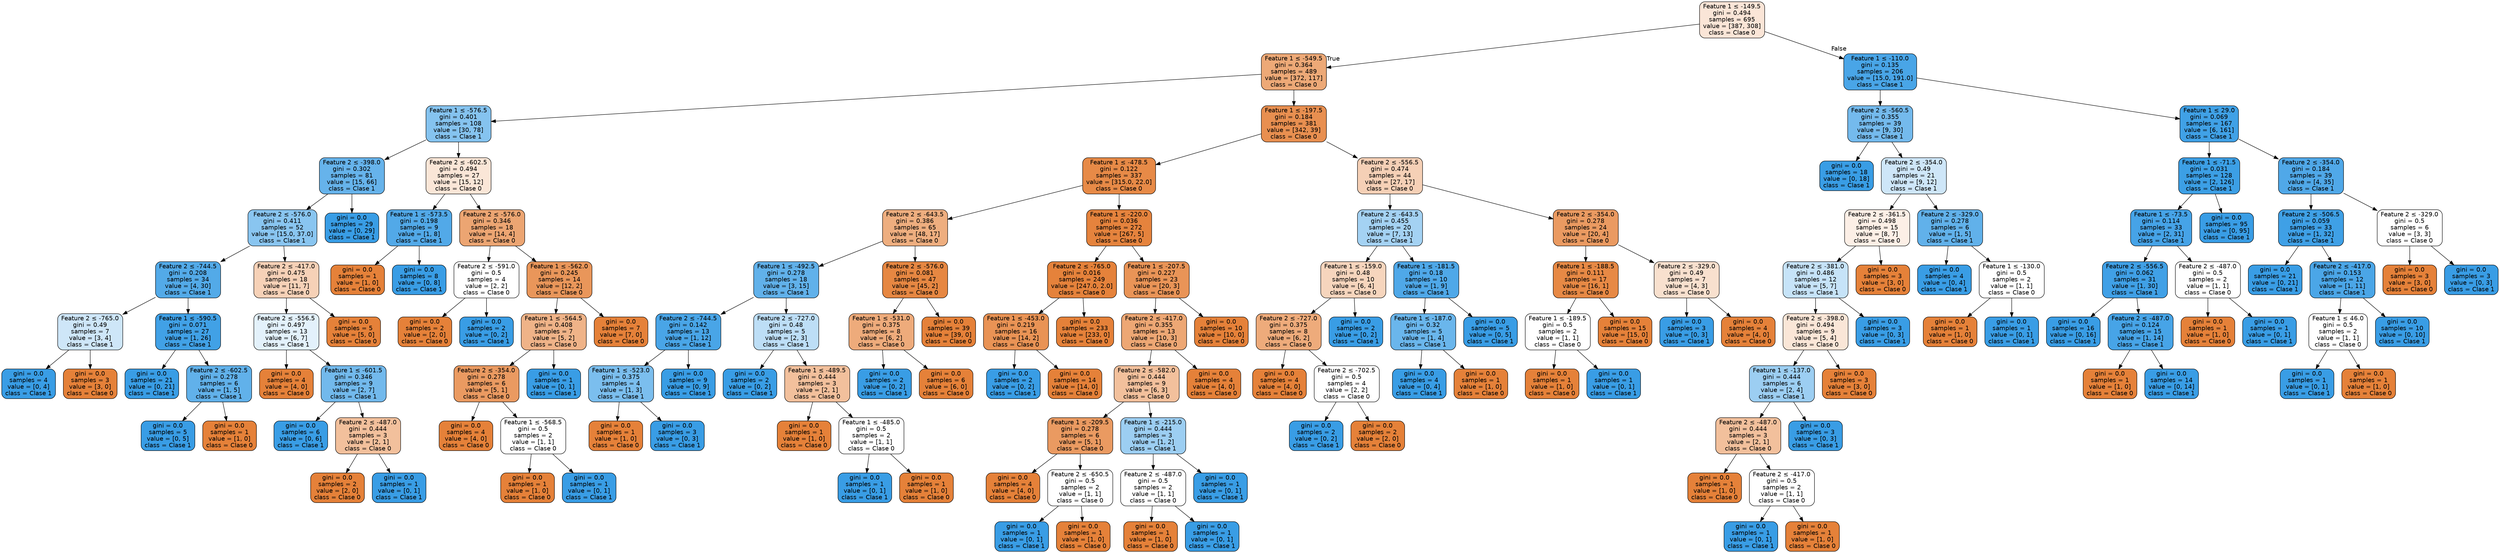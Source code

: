 digraph Tree {
node [shape=box, style="filled, rounded", color="black", fontname="helvetica"] ;
edge [fontname="helvetica"] ;
0 [label=<Feature 1 &le; -149.5<br/>gini = 0.494<br/>samples = 695<br/>value = [387, 308]<br/>class = Clase 0>, fillcolor="#fae5d7"] ;
1 [label=<Feature 1 &le; -549.5<br/>gini = 0.364<br/>samples = 489<br/>value = [372, 117]<br/>class = Clase 0>, fillcolor="#eda977"] ;
0 -> 1 [labeldistance=2.5, labelangle=45, headlabel="True"] ;
2 [label=<Feature 1 &le; -576.5<br/>gini = 0.401<br/>samples = 108<br/>value = [30, 78]<br/>class = Clase 1>, fillcolor="#85c3ef"] ;
1 -> 2 ;
3 [label=<Feature 2 &le; -398.0<br/>gini = 0.302<br/>samples = 81<br/>value = [15, 66]<br/>class = Clase 1>, fillcolor="#66b3eb"] ;
2 -> 3 ;
4 [label=<Feature 2 &le; -576.0<br/>gini = 0.411<br/>samples = 52<br/>value = [15.0, 37.0]<br/>class = Clase 1>, fillcolor="#89c5f0"] ;
3 -> 4 ;
5 [label=<Feature 2 &le; -744.5<br/>gini = 0.208<br/>samples = 34<br/>value = [4, 30]<br/>class = Clase 1>, fillcolor="#53aae8"] ;
4 -> 5 ;
6 [label=<Feature 2 &le; -765.0<br/>gini = 0.49<br/>samples = 7<br/>value = [3, 4]<br/>class = Clase 1>, fillcolor="#cee6f8"] ;
5 -> 6 ;
7 [label=<gini = 0.0<br/>samples = 4<br/>value = [0, 4]<br/>class = Clase 1>, fillcolor="#399de5"] ;
6 -> 7 ;
8 [label=<gini = 0.0<br/>samples = 3<br/>value = [3, 0]<br/>class = Clase 0>, fillcolor="#e58139"] ;
6 -> 8 ;
9 [label=<Feature 1 &le; -590.5<br/>gini = 0.071<br/>samples = 27<br/>value = [1, 26]<br/>class = Clase 1>, fillcolor="#41a1e6"] ;
5 -> 9 ;
10 [label=<gini = 0.0<br/>samples = 21<br/>value = [0, 21]<br/>class = Clase 1>, fillcolor="#399de5"] ;
9 -> 10 ;
11 [label=<Feature 2 &le; -602.5<br/>gini = 0.278<br/>samples = 6<br/>value = [1, 5]<br/>class = Clase 1>, fillcolor="#61b1ea"] ;
9 -> 11 ;
12 [label=<gini = 0.0<br/>samples = 5<br/>value = [0, 5]<br/>class = Clase 1>, fillcolor="#399de5"] ;
11 -> 12 ;
13 [label=<gini = 0.0<br/>samples = 1<br/>value = [1, 0]<br/>class = Clase 0>, fillcolor="#e58139"] ;
11 -> 13 ;
14 [label=<Feature 2 &le; -417.0<br/>gini = 0.475<br/>samples = 18<br/>value = [11, 7]<br/>class = Clase 0>, fillcolor="#f6d1b7"] ;
4 -> 14 ;
15 [label=<Feature 2 &le; -556.5<br/>gini = 0.497<br/>samples = 13<br/>value = [6, 7]<br/>class = Clase 1>, fillcolor="#e3f1fb"] ;
14 -> 15 ;
16 [label=<gini = 0.0<br/>samples = 4<br/>value = [4, 0]<br/>class = Clase 0>, fillcolor="#e58139"] ;
15 -> 16 ;
17 [label=<Feature 1 &le; -601.5<br/>gini = 0.346<br/>samples = 9<br/>value = [2, 7]<br/>class = Clase 1>, fillcolor="#72b9ec"] ;
15 -> 17 ;
18 [label=<gini = 0.0<br/>samples = 6<br/>value = [0, 6]<br/>class = Clase 1>, fillcolor="#399de5"] ;
17 -> 18 ;
19 [label=<Feature 2 &le; -487.0<br/>gini = 0.444<br/>samples = 3<br/>value = [2, 1]<br/>class = Clase 0>, fillcolor="#f2c09c"] ;
17 -> 19 ;
20 [label=<gini = 0.0<br/>samples = 2<br/>value = [2, 0]<br/>class = Clase 0>, fillcolor="#e58139"] ;
19 -> 20 ;
21 [label=<gini = 0.0<br/>samples = 1<br/>value = [0, 1]<br/>class = Clase 1>, fillcolor="#399de5"] ;
19 -> 21 ;
22 [label=<gini = 0.0<br/>samples = 5<br/>value = [5, 0]<br/>class = Clase 0>, fillcolor="#e58139"] ;
14 -> 22 ;
23 [label=<gini = 0.0<br/>samples = 29<br/>value = [0, 29]<br/>class = Clase 1>, fillcolor="#399de5"] ;
3 -> 23 ;
24 [label=<Feature 2 &le; -602.5<br/>gini = 0.494<br/>samples = 27<br/>value = [15, 12]<br/>class = Clase 0>, fillcolor="#fae6d7"] ;
2 -> 24 ;
25 [label=<Feature 1 &le; -573.5<br/>gini = 0.198<br/>samples = 9<br/>value = [1, 8]<br/>class = Clase 1>, fillcolor="#52a9e8"] ;
24 -> 25 ;
26 [label=<gini = 0.0<br/>samples = 1<br/>value = [1, 0]<br/>class = Clase 0>, fillcolor="#e58139"] ;
25 -> 26 ;
27 [label=<gini = 0.0<br/>samples = 8<br/>value = [0, 8]<br/>class = Clase 1>, fillcolor="#399de5"] ;
25 -> 27 ;
28 [label=<Feature 2 &le; -576.0<br/>gini = 0.346<br/>samples = 18<br/>value = [14, 4]<br/>class = Clase 0>, fillcolor="#eca572"] ;
24 -> 28 ;
29 [label=<Feature 2 &le; -591.0<br/>gini = 0.5<br/>samples = 4<br/>value = [2, 2]<br/>class = Clase 0>, fillcolor="#ffffff"] ;
28 -> 29 ;
30 [label=<gini = 0.0<br/>samples = 2<br/>value = [2, 0]<br/>class = Clase 0>, fillcolor="#e58139"] ;
29 -> 30 ;
31 [label=<gini = 0.0<br/>samples = 2<br/>value = [0, 2]<br/>class = Clase 1>, fillcolor="#399de5"] ;
29 -> 31 ;
32 [label=<Feature 1 &le; -562.0<br/>gini = 0.245<br/>samples = 14<br/>value = [12, 2]<br/>class = Clase 0>, fillcolor="#e9965a"] ;
28 -> 32 ;
33 [label=<Feature 1 &le; -564.5<br/>gini = 0.408<br/>samples = 7<br/>value = [5, 2]<br/>class = Clase 0>, fillcolor="#efb388"] ;
32 -> 33 ;
34 [label=<Feature 2 &le; -354.0<br/>gini = 0.278<br/>samples = 6<br/>value = [5, 1]<br/>class = Clase 0>, fillcolor="#ea9a61"] ;
33 -> 34 ;
35 [label=<gini = 0.0<br/>samples = 4<br/>value = [4, 0]<br/>class = Clase 0>, fillcolor="#e58139"] ;
34 -> 35 ;
36 [label=<Feature 1 &le; -568.5<br/>gini = 0.5<br/>samples = 2<br/>value = [1, 1]<br/>class = Clase 0>, fillcolor="#ffffff"] ;
34 -> 36 ;
37 [label=<gini = 0.0<br/>samples = 1<br/>value = [1, 0]<br/>class = Clase 0>, fillcolor="#e58139"] ;
36 -> 37 ;
38 [label=<gini = 0.0<br/>samples = 1<br/>value = [0, 1]<br/>class = Clase 1>, fillcolor="#399de5"] ;
36 -> 38 ;
39 [label=<gini = 0.0<br/>samples = 1<br/>value = [0, 1]<br/>class = Clase 1>, fillcolor="#399de5"] ;
33 -> 39 ;
40 [label=<gini = 0.0<br/>samples = 7<br/>value = [7, 0]<br/>class = Clase 0>, fillcolor="#e58139"] ;
32 -> 40 ;
41 [label=<Feature 1 &le; -197.5<br/>gini = 0.184<br/>samples = 381<br/>value = [342, 39]<br/>class = Clase 0>, fillcolor="#e88f50"] ;
1 -> 41 ;
42 [label=<Feature 1 &le; -478.5<br/>gini = 0.122<br/>samples = 337<br/>value = [315.0, 22.0]<br/>class = Clase 0>, fillcolor="#e78a47"] ;
41 -> 42 ;
43 [label=<Feature 2 &le; -643.5<br/>gini = 0.386<br/>samples = 65<br/>value = [48, 17]<br/>class = Clase 0>, fillcolor="#eeae7f"] ;
42 -> 43 ;
44 [label=<Feature 1 &le; -492.5<br/>gini = 0.278<br/>samples = 18<br/>value = [3, 15]<br/>class = Clase 1>, fillcolor="#61b1ea"] ;
43 -> 44 ;
45 [label=<Feature 2 &le; -744.5<br/>gini = 0.142<br/>samples = 13<br/>value = [1, 12]<br/>class = Clase 1>, fillcolor="#49a5e7"] ;
44 -> 45 ;
46 [label=<Feature 1 &le; -523.0<br/>gini = 0.375<br/>samples = 4<br/>value = [1, 3]<br/>class = Clase 1>, fillcolor="#7bbeee"] ;
45 -> 46 ;
47 [label=<gini = 0.0<br/>samples = 1<br/>value = [1, 0]<br/>class = Clase 0>, fillcolor="#e58139"] ;
46 -> 47 ;
48 [label=<gini = 0.0<br/>samples = 3<br/>value = [0, 3]<br/>class = Clase 1>, fillcolor="#399de5"] ;
46 -> 48 ;
49 [label=<gini = 0.0<br/>samples = 9<br/>value = [0, 9]<br/>class = Clase 1>, fillcolor="#399de5"] ;
45 -> 49 ;
50 [label=<Feature 2 &le; -727.0<br/>gini = 0.48<br/>samples = 5<br/>value = [2, 3]<br/>class = Clase 1>, fillcolor="#bddef6"] ;
44 -> 50 ;
51 [label=<gini = 0.0<br/>samples = 2<br/>value = [0, 2]<br/>class = Clase 1>, fillcolor="#399de5"] ;
50 -> 51 ;
52 [label=<Feature 1 &le; -489.5<br/>gini = 0.444<br/>samples = 3<br/>value = [2, 1]<br/>class = Clase 0>, fillcolor="#f2c09c"] ;
50 -> 52 ;
53 [label=<gini = 0.0<br/>samples = 1<br/>value = [1, 0]<br/>class = Clase 0>, fillcolor="#e58139"] ;
52 -> 53 ;
54 [label=<Feature 1 &le; -485.0<br/>gini = 0.5<br/>samples = 2<br/>value = [1, 1]<br/>class = Clase 0>, fillcolor="#ffffff"] ;
52 -> 54 ;
55 [label=<gini = 0.0<br/>samples = 1<br/>value = [0, 1]<br/>class = Clase 1>, fillcolor="#399de5"] ;
54 -> 55 ;
56 [label=<gini = 0.0<br/>samples = 1<br/>value = [1, 0]<br/>class = Clase 0>, fillcolor="#e58139"] ;
54 -> 56 ;
57 [label=<Feature 2 &le; -576.0<br/>gini = 0.081<br/>samples = 47<br/>value = [45, 2]<br/>class = Clase 0>, fillcolor="#e68742"] ;
43 -> 57 ;
58 [label=<Feature 1 &le; -531.0<br/>gini = 0.375<br/>samples = 8<br/>value = [6, 2]<br/>class = Clase 0>, fillcolor="#eeab7b"] ;
57 -> 58 ;
59 [label=<gini = 0.0<br/>samples = 2<br/>value = [0, 2]<br/>class = Clase 1>, fillcolor="#399de5"] ;
58 -> 59 ;
60 [label=<gini = 0.0<br/>samples = 6<br/>value = [6, 0]<br/>class = Clase 0>, fillcolor="#e58139"] ;
58 -> 60 ;
61 [label=<gini = 0.0<br/>samples = 39<br/>value = [39, 0]<br/>class = Clase 0>, fillcolor="#e58139"] ;
57 -> 61 ;
62 [label=<Feature 1 &le; -220.0<br/>gini = 0.036<br/>samples = 272<br/>value = [267, 5]<br/>class = Clase 0>, fillcolor="#e5833d"] ;
42 -> 62 ;
63 [label=<Feature 2 &le; -765.0<br/>gini = 0.016<br/>samples = 249<br/>value = [247.0, 2.0]<br/>class = Clase 0>, fillcolor="#e5823b"] ;
62 -> 63 ;
64 [label=<Feature 1 &le; -453.0<br/>gini = 0.219<br/>samples = 16<br/>value = [14, 2]<br/>class = Clase 0>, fillcolor="#e99355"] ;
63 -> 64 ;
65 [label=<gini = 0.0<br/>samples = 2<br/>value = [0, 2]<br/>class = Clase 1>, fillcolor="#399de5"] ;
64 -> 65 ;
66 [label=<gini = 0.0<br/>samples = 14<br/>value = [14, 0]<br/>class = Clase 0>, fillcolor="#e58139"] ;
64 -> 66 ;
67 [label=<gini = 0.0<br/>samples = 233<br/>value = [233, 0]<br/>class = Clase 0>, fillcolor="#e58139"] ;
63 -> 67 ;
68 [label=<Feature 1 &le; -207.5<br/>gini = 0.227<br/>samples = 23<br/>value = [20, 3]<br/>class = Clase 0>, fillcolor="#e99457"] ;
62 -> 68 ;
69 [label=<Feature 2 &le; -417.0<br/>gini = 0.355<br/>samples = 13<br/>value = [10, 3]<br/>class = Clase 0>, fillcolor="#eda774"] ;
68 -> 69 ;
70 [label=<Feature 2 &le; -582.0<br/>gini = 0.444<br/>samples = 9<br/>value = [6, 3]<br/>class = Clase 0>, fillcolor="#f2c09c"] ;
69 -> 70 ;
71 [label=<Feature 1 &le; -209.5<br/>gini = 0.278<br/>samples = 6<br/>value = [5, 1]<br/>class = Clase 0>, fillcolor="#ea9a61"] ;
70 -> 71 ;
72 [label=<gini = 0.0<br/>samples = 4<br/>value = [4, 0]<br/>class = Clase 0>, fillcolor="#e58139"] ;
71 -> 72 ;
73 [label=<Feature 2 &le; -650.5<br/>gini = 0.5<br/>samples = 2<br/>value = [1, 1]<br/>class = Clase 0>, fillcolor="#ffffff"] ;
71 -> 73 ;
74 [label=<gini = 0.0<br/>samples = 1<br/>value = [0, 1]<br/>class = Clase 1>, fillcolor="#399de5"] ;
73 -> 74 ;
75 [label=<gini = 0.0<br/>samples = 1<br/>value = [1, 0]<br/>class = Clase 0>, fillcolor="#e58139"] ;
73 -> 75 ;
76 [label=<Feature 1 &le; -215.0<br/>gini = 0.444<br/>samples = 3<br/>value = [1, 2]<br/>class = Clase 1>, fillcolor="#9ccef2"] ;
70 -> 76 ;
77 [label=<Feature 2 &le; -487.0<br/>gini = 0.5<br/>samples = 2<br/>value = [1, 1]<br/>class = Clase 0>, fillcolor="#ffffff"] ;
76 -> 77 ;
78 [label=<gini = 0.0<br/>samples = 1<br/>value = [1, 0]<br/>class = Clase 0>, fillcolor="#e58139"] ;
77 -> 78 ;
79 [label=<gini = 0.0<br/>samples = 1<br/>value = [0, 1]<br/>class = Clase 1>, fillcolor="#399de5"] ;
77 -> 79 ;
80 [label=<gini = 0.0<br/>samples = 1<br/>value = [0, 1]<br/>class = Clase 1>, fillcolor="#399de5"] ;
76 -> 80 ;
81 [label=<gini = 0.0<br/>samples = 4<br/>value = [4, 0]<br/>class = Clase 0>, fillcolor="#e58139"] ;
69 -> 81 ;
82 [label=<gini = 0.0<br/>samples = 10<br/>value = [10, 0]<br/>class = Clase 0>, fillcolor="#e58139"] ;
68 -> 82 ;
83 [label=<Feature 2 &le; -556.5<br/>gini = 0.474<br/>samples = 44<br/>value = [27, 17]<br/>class = Clase 0>, fillcolor="#f5d0b6"] ;
41 -> 83 ;
84 [label=<Feature 2 &le; -643.5<br/>gini = 0.455<br/>samples = 20<br/>value = [7, 13]<br/>class = Clase 1>, fillcolor="#a4d2f3"] ;
83 -> 84 ;
85 [label=<Feature 1 &le; -159.0<br/>gini = 0.48<br/>samples = 10<br/>value = [6, 4]<br/>class = Clase 0>, fillcolor="#f6d5bd"] ;
84 -> 85 ;
86 [label=<Feature 2 &le; -727.0<br/>gini = 0.375<br/>samples = 8<br/>value = [6, 2]<br/>class = Clase 0>, fillcolor="#eeab7b"] ;
85 -> 86 ;
87 [label=<gini = 0.0<br/>samples = 4<br/>value = [4, 0]<br/>class = Clase 0>, fillcolor="#e58139"] ;
86 -> 87 ;
88 [label=<Feature 2 &le; -702.5<br/>gini = 0.5<br/>samples = 4<br/>value = [2, 2]<br/>class = Clase 0>, fillcolor="#ffffff"] ;
86 -> 88 ;
89 [label=<gini = 0.0<br/>samples = 2<br/>value = [0, 2]<br/>class = Clase 1>, fillcolor="#399de5"] ;
88 -> 89 ;
90 [label=<gini = 0.0<br/>samples = 2<br/>value = [2, 0]<br/>class = Clase 0>, fillcolor="#e58139"] ;
88 -> 90 ;
91 [label=<gini = 0.0<br/>samples = 2<br/>value = [0, 2]<br/>class = Clase 1>, fillcolor="#399de5"] ;
85 -> 91 ;
92 [label=<Feature 1 &le; -181.5<br/>gini = 0.18<br/>samples = 10<br/>value = [1, 9]<br/>class = Clase 1>, fillcolor="#4fa8e8"] ;
84 -> 92 ;
93 [label=<Feature 1 &le; -187.0<br/>gini = 0.32<br/>samples = 5<br/>value = [1, 4]<br/>class = Clase 1>, fillcolor="#6ab6ec"] ;
92 -> 93 ;
94 [label=<gini = 0.0<br/>samples = 4<br/>value = [0, 4]<br/>class = Clase 1>, fillcolor="#399de5"] ;
93 -> 94 ;
95 [label=<gini = 0.0<br/>samples = 1<br/>value = [1, 0]<br/>class = Clase 0>, fillcolor="#e58139"] ;
93 -> 95 ;
96 [label=<gini = 0.0<br/>samples = 5<br/>value = [0, 5]<br/>class = Clase 1>, fillcolor="#399de5"] ;
92 -> 96 ;
97 [label=<Feature 2 &le; -354.0<br/>gini = 0.278<br/>samples = 24<br/>value = [20, 4]<br/>class = Clase 0>, fillcolor="#ea9a61"] ;
83 -> 97 ;
98 [label=<Feature 1 &le; -188.5<br/>gini = 0.111<br/>samples = 17<br/>value = [16, 1]<br/>class = Clase 0>, fillcolor="#e78945"] ;
97 -> 98 ;
99 [label=<Feature 1 &le; -189.5<br/>gini = 0.5<br/>samples = 2<br/>value = [1, 1]<br/>class = Clase 0>, fillcolor="#ffffff"] ;
98 -> 99 ;
100 [label=<gini = 0.0<br/>samples = 1<br/>value = [1, 0]<br/>class = Clase 0>, fillcolor="#e58139"] ;
99 -> 100 ;
101 [label=<gini = 0.0<br/>samples = 1<br/>value = [0, 1]<br/>class = Clase 1>, fillcolor="#399de5"] ;
99 -> 101 ;
102 [label=<gini = 0.0<br/>samples = 15<br/>value = [15, 0]<br/>class = Clase 0>, fillcolor="#e58139"] ;
98 -> 102 ;
103 [label=<Feature 2 &le; -329.0<br/>gini = 0.49<br/>samples = 7<br/>value = [4, 3]<br/>class = Clase 0>, fillcolor="#f8e0ce"] ;
97 -> 103 ;
104 [label=<gini = 0.0<br/>samples = 3<br/>value = [0, 3]<br/>class = Clase 1>, fillcolor="#399de5"] ;
103 -> 104 ;
105 [label=<gini = 0.0<br/>samples = 4<br/>value = [4, 0]<br/>class = Clase 0>, fillcolor="#e58139"] ;
103 -> 105 ;
106 [label=<Feature 1 &le; -110.0<br/>gini = 0.135<br/>samples = 206<br/>value = [15.0, 191.0]<br/>class = Clase 1>, fillcolor="#49a5e7"] ;
0 -> 106 [labeldistance=2.5, labelangle=-45, headlabel="False"] ;
107 [label=<Feature 2 &le; -560.5<br/>gini = 0.355<br/>samples = 39<br/>value = [9, 30]<br/>class = Clase 1>, fillcolor="#74baed"] ;
106 -> 107 ;
108 [label=<gini = 0.0<br/>samples = 18<br/>value = [0, 18]<br/>class = Clase 1>, fillcolor="#399de5"] ;
107 -> 108 ;
109 [label=<Feature 2 &le; -354.0<br/>gini = 0.49<br/>samples = 21<br/>value = [9, 12]<br/>class = Clase 1>, fillcolor="#cee6f8"] ;
107 -> 109 ;
110 [label=<Feature 2 &le; -361.5<br/>gini = 0.498<br/>samples = 15<br/>value = [8, 7]<br/>class = Clase 0>, fillcolor="#fcefe6"] ;
109 -> 110 ;
111 [label=<Feature 2 &le; -381.0<br/>gini = 0.486<br/>samples = 12<br/>value = [5, 7]<br/>class = Clase 1>, fillcolor="#c6e3f8"] ;
110 -> 111 ;
112 [label=<Feature 2 &le; -398.0<br/>gini = 0.494<br/>samples = 9<br/>value = [5, 4]<br/>class = Clase 0>, fillcolor="#fae6d7"] ;
111 -> 112 ;
113 [label=<Feature 1 &le; -137.0<br/>gini = 0.444<br/>samples = 6<br/>value = [2, 4]<br/>class = Clase 1>, fillcolor="#9ccef2"] ;
112 -> 113 ;
114 [label=<Feature 2 &le; -487.0<br/>gini = 0.444<br/>samples = 3<br/>value = [2, 1]<br/>class = Clase 0>, fillcolor="#f2c09c"] ;
113 -> 114 ;
115 [label=<gini = 0.0<br/>samples = 1<br/>value = [1, 0]<br/>class = Clase 0>, fillcolor="#e58139"] ;
114 -> 115 ;
116 [label=<Feature 2 &le; -417.0<br/>gini = 0.5<br/>samples = 2<br/>value = [1, 1]<br/>class = Clase 0>, fillcolor="#ffffff"] ;
114 -> 116 ;
117 [label=<gini = 0.0<br/>samples = 1<br/>value = [0, 1]<br/>class = Clase 1>, fillcolor="#399de5"] ;
116 -> 117 ;
118 [label=<gini = 0.0<br/>samples = 1<br/>value = [1, 0]<br/>class = Clase 0>, fillcolor="#e58139"] ;
116 -> 118 ;
119 [label=<gini = 0.0<br/>samples = 3<br/>value = [0, 3]<br/>class = Clase 1>, fillcolor="#399de5"] ;
113 -> 119 ;
120 [label=<gini = 0.0<br/>samples = 3<br/>value = [3, 0]<br/>class = Clase 0>, fillcolor="#e58139"] ;
112 -> 120 ;
121 [label=<gini = 0.0<br/>samples = 3<br/>value = [0, 3]<br/>class = Clase 1>, fillcolor="#399de5"] ;
111 -> 121 ;
122 [label=<gini = 0.0<br/>samples = 3<br/>value = [3, 0]<br/>class = Clase 0>, fillcolor="#e58139"] ;
110 -> 122 ;
123 [label=<Feature 2 &le; -329.0<br/>gini = 0.278<br/>samples = 6<br/>value = [1, 5]<br/>class = Clase 1>, fillcolor="#61b1ea"] ;
109 -> 123 ;
124 [label=<gini = 0.0<br/>samples = 4<br/>value = [0, 4]<br/>class = Clase 1>, fillcolor="#399de5"] ;
123 -> 124 ;
125 [label=<Feature 1 &le; -130.0<br/>gini = 0.5<br/>samples = 2<br/>value = [1, 1]<br/>class = Clase 0>, fillcolor="#ffffff"] ;
123 -> 125 ;
126 [label=<gini = 0.0<br/>samples = 1<br/>value = [1, 0]<br/>class = Clase 0>, fillcolor="#e58139"] ;
125 -> 126 ;
127 [label=<gini = 0.0<br/>samples = 1<br/>value = [0, 1]<br/>class = Clase 1>, fillcolor="#399de5"] ;
125 -> 127 ;
128 [label=<Feature 1 &le; 29.0<br/>gini = 0.069<br/>samples = 167<br/>value = [6, 161]<br/>class = Clase 1>, fillcolor="#40a1e6"] ;
106 -> 128 ;
129 [label=<Feature 1 &le; -71.5<br/>gini = 0.031<br/>samples = 128<br/>value = [2, 126]<br/>class = Clase 1>, fillcolor="#3c9fe5"] ;
128 -> 129 ;
130 [label=<Feature 1 &le; -73.5<br/>gini = 0.114<br/>samples = 33<br/>value = [2, 31]<br/>class = Clase 1>, fillcolor="#46a3e7"] ;
129 -> 130 ;
131 [label=<Feature 2 &le; -556.5<br/>gini = 0.062<br/>samples = 31<br/>value = [1, 30]<br/>class = Clase 1>, fillcolor="#40a0e6"] ;
130 -> 131 ;
132 [label=<gini = 0.0<br/>samples = 16<br/>value = [0, 16]<br/>class = Clase 1>, fillcolor="#399de5"] ;
131 -> 132 ;
133 [label=<Feature 2 &le; -487.0<br/>gini = 0.124<br/>samples = 15<br/>value = [1, 14]<br/>class = Clase 1>, fillcolor="#47a4e7"] ;
131 -> 133 ;
134 [label=<gini = 0.0<br/>samples = 1<br/>value = [1, 0]<br/>class = Clase 0>, fillcolor="#e58139"] ;
133 -> 134 ;
135 [label=<gini = 0.0<br/>samples = 14<br/>value = [0, 14]<br/>class = Clase 1>, fillcolor="#399de5"] ;
133 -> 135 ;
136 [label=<Feature 2 &le; -487.0<br/>gini = 0.5<br/>samples = 2<br/>value = [1, 1]<br/>class = Clase 0>, fillcolor="#ffffff"] ;
130 -> 136 ;
137 [label=<gini = 0.0<br/>samples = 1<br/>value = [1, 0]<br/>class = Clase 0>, fillcolor="#e58139"] ;
136 -> 137 ;
138 [label=<gini = 0.0<br/>samples = 1<br/>value = [0, 1]<br/>class = Clase 1>, fillcolor="#399de5"] ;
136 -> 138 ;
139 [label=<gini = 0.0<br/>samples = 95<br/>value = [0, 95]<br/>class = Clase 1>, fillcolor="#399de5"] ;
129 -> 139 ;
140 [label=<Feature 2 &le; -354.0<br/>gini = 0.184<br/>samples = 39<br/>value = [4, 35]<br/>class = Clase 1>, fillcolor="#50a8e8"] ;
128 -> 140 ;
141 [label=<Feature 2 &le; -506.5<br/>gini = 0.059<br/>samples = 33<br/>value = [1, 32]<br/>class = Clase 1>, fillcolor="#3fa0e6"] ;
140 -> 141 ;
142 [label=<gini = 0.0<br/>samples = 21<br/>value = [0, 21]<br/>class = Clase 1>, fillcolor="#399de5"] ;
141 -> 142 ;
143 [label=<Feature 2 &le; -417.0<br/>gini = 0.153<br/>samples = 12<br/>value = [1, 11]<br/>class = Clase 1>, fillcolor="#4ba6e7"] ;
141 -> 143 ;
144 [label=<Feature 1 &le; 46.0<br/>gini = 0.5<br/>samples = 2<br/>value = [1, 1]<br/>class = Clase 0>, fillcolor="#ffffff"] ;
143 -> 144 ;
145 [label=<gini = 0.0<br/>samples = 1<br/>value = [0, 1]<br/>class = Clase 1>, fillcolor="#399de5"] ;
144 -> 145 ;
146 [label=<gini = 0.0<br/>samples = 1<br/>value = [1, 0]<br/>class = Clase 0>, fillcolor="#e58139"] ;
144 -> 146 ;
147 [label=<gini = 0.0<br/>samples = 10<br/>value = [0, 10]<br/>class = Clase 1>, fillcolor="#399de5"] ;
143 -> 147 ;
148 [label=<Feature 2 &le; -329.0<br/>gini = 0.5<br/>samples = 6<br/>value = [3, 3]<br/>class = Clase 0>, fillcolor="#ffffff"] ;
140 -> 148 ;
149 [label=<gini = 0.0<br/>samples = 3<br/>value = [3, 0]<br/>class = Clase 0>, fillcolor="#e58139"] ;
148 -> 149 ;
150 [label=<gini = 0.0<br/>samples = 3<br/>value = [0, 3]<br/>class = Clase 1>, fillcolor="#399de5"] ;
148 -> 150 ;
}
